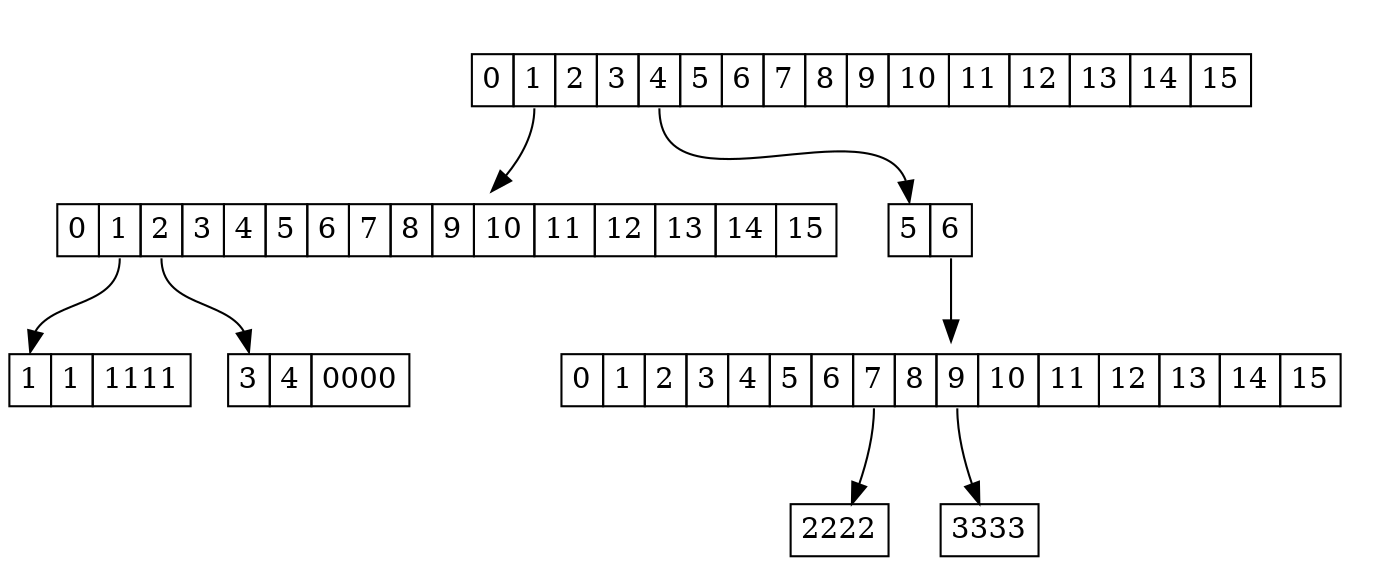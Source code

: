 digraph D {
	node [shape="box",label="hash"];

	// root
	subgraph cluster0 {
		style=invis;
		rootslots [shape=none,margin=0,label=<<table border="0" cellborder="1" cellspacing="0" cellpadding="4"><tr><td port="0">0</td><td port="1">1</td><td port="2">2</td><td port="3">3</td><td port="4">4</td><td port="5">5</td><td port="6">6</td><td port="7">7</td><td port="8">8</td><td port="9">9</td><td port="10">10</td><td port="11">11</td><td port="12">12</td><td port="13">13</td><td port="14">14</td><td port="15">15</td></tr></table>>]
	}

	subgraph cluster1 {
		style=invis;
		branch1slots [shape=none,margin=0,label=<<table border="0" cellborder="1" cellspacing="0" cellpadding="4"><tr><td port="0">0</td><td port="1">1</td><td port="2">2</td><td port="3">3</td><td port="4">4</td><td port="5">5</td><td port="6">6</td><td port="7">7</td><td port="8">8</td><td port="9">9</td><td port="10">10</td><td port="11">11</td><td port="12">12</td><td port="13">13</td><td port="14">14</td><td port="15">15</td></tr></table>>]
	}

	subgraph cluster2 {
		style=invis;
		branch2slots [shape=none,margin=0,label=<<table border="0" cellborder="1" cellspacing="0" cellpadding="4"><tr><td port="0">0</td><td port="1">1</td><td port="2">2</td><td port="3">3</td><td port="4">4</td><td port="5">5</td><td port="6">6</td><td port="7">7</td><td port="8">8</td><td port="9">9</td><td port="10">10</td><td port="11">11</td><td port="12">12</td><td port="13">13</td><td port="14">14</td><td port="15">15</td></tr></table>>]
	}

	leaf11 [shape=none,margin=0,label=<<table border="0" cellborder="1" cellspacing="0" cellpadding="4"><tr><td port="start">1</td><td>1</td><td>1111</td></tr></table>>]
	leaf12 [shape=none,margin=0,label=<<table border="0" cellborder="1" cellspacing="0" cellpadding="4"><tr><td port="start">3</td><td>4</td><td>0000</td></tr></table>>]
	extension4 [shape=none,margin=0,label=<<table border="0" cellborder="1" cellspacing="0" cellpadding="4"><tr><td port="5">5</td><td port="6">6</td></tr></table>>]
	leaf4567 [shape=none,margin=0,label=<<table border="0" cellborder="1" cellspacing="0" cellpadding="4"><tr><td port="start">2222</td></tr></table>>]
	leaf4569 [shape=none,margin=0,label=<<table border="0" cellborder="1" cellspacing="0" cellpadding="4"><tr><td port="start">3333</td></tr></table>>]

	rootslots:1 -> branch1slots
	branch1slots:1 -> leaf11:start
	branch1slots:2 -> leaf12:start
	rootslots:4 -> extension4:5
	extension4:6 -> branch2slots
	branch2slots:7 -> leaf4567:start
	branch2slots:9 -> leaf4569:start
}
